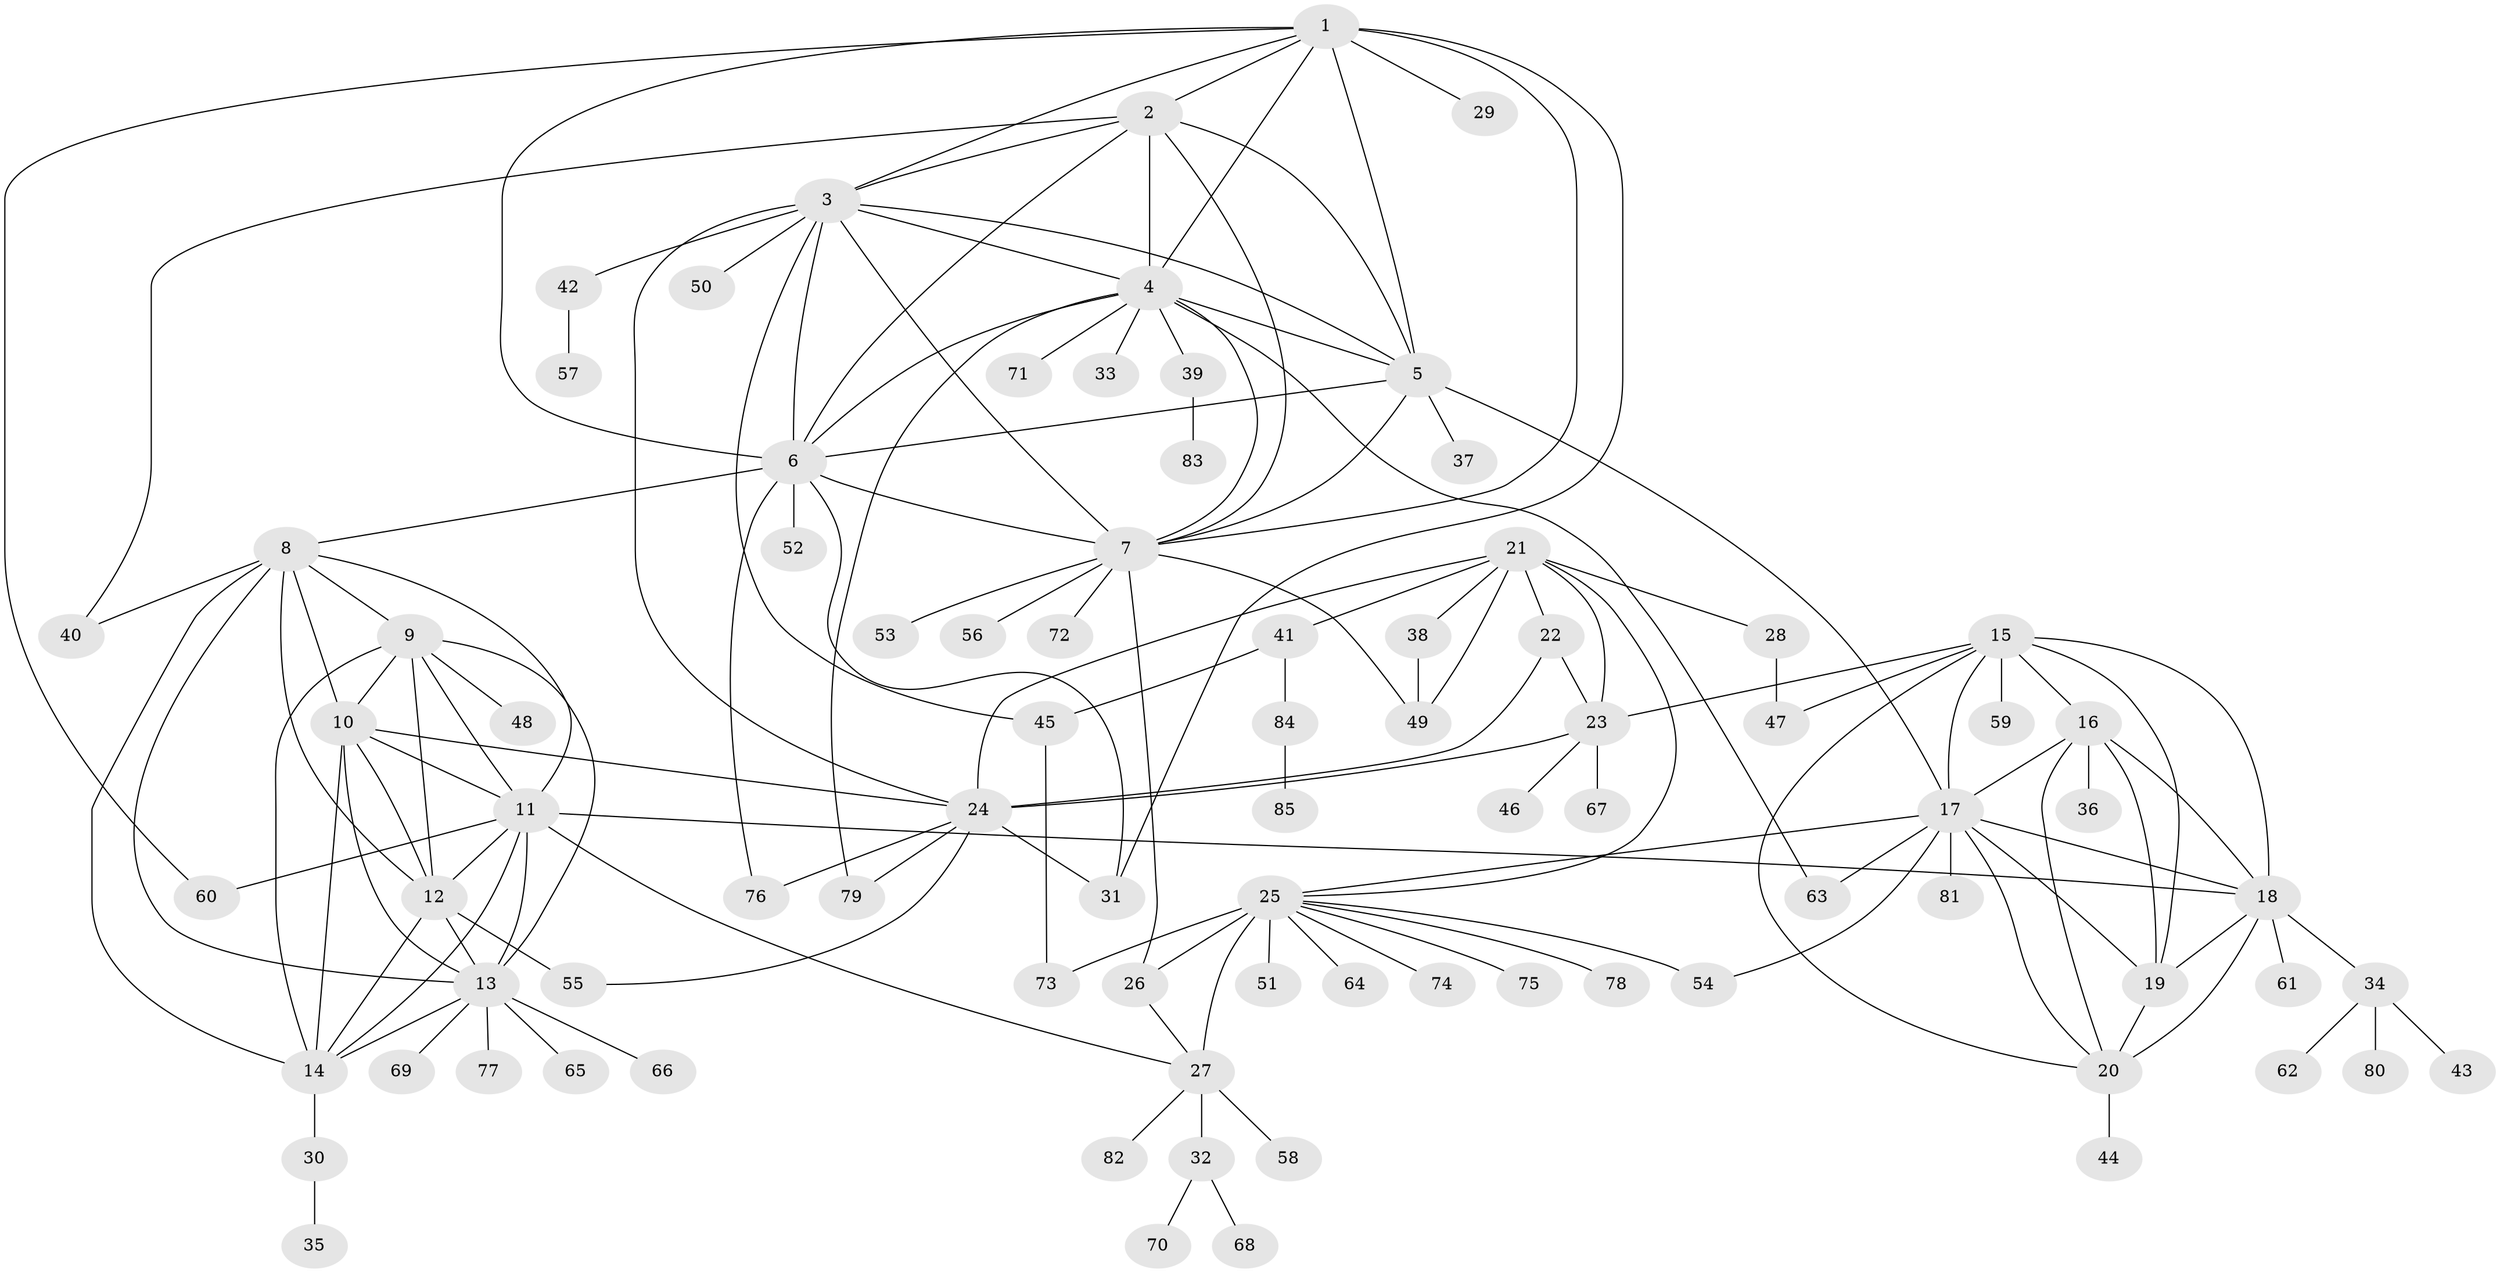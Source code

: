 // original degree distribution, {10: 0.03546099290780142, 8: 0.07801418439716312, 11: 0.028368794326241134, 12: 0.03546099290780142, 9: 0.03546099290780142, 7: 0.02127659574468085, 6: 0.0070921985815602835, 13: 0.0070921985815602835, 1: 0.5673758865248227, 2: 0.12056737588652482, 3: 0.04964539007092199, 4: 0.014184397163120567}
// Generated by graph-tools (version 1.1) at 2025/52/03/04/25 22:52:20]
// undirected, 85 vertices, 148 edges
graph export_dot {
  node [color=gray90,style=filled];
  1;
  2;
  3;
  4;
  5;
  6;
  7;
  8;
  9;
  10;
  11;
  12;
  13;
  14;
  15;
  16;
  17;
  18;
  19;
  20;
  21;
  22;
  23;
  24;
  25;
  26;
  27;
  28;
  29;
  30;
  31;
  32;
  33;
  34;
  35;
  36;
  37;
  38;
  39;
  40;
  41;
  42;
  43;
  44;
  45;
  46;
  47;
  48;
  49;
  50;
  51;
  52;
  53;
  54;
  55;
  56;
  57;
  58;
  59;
  60;
  61;
  62;
  63;
  64;
  65;
  66;
  67;
  68;
  69;
  70;
  71;
  72;
  73;
  74;
  75;
  76;
  77;
  78;
  79;
  80;
  81;
  82;
  83;
  84;
  85;
  1 -- 2 [weight=1.0];
  1 -- 3 [weight=1.0];
  1 -- 4 [weight=1.0];
  1 -- 5 [weight=1.0];
  1 -- 6 [weight=1.0];
  1 -- 7 [weight=1.0];
  1 -- 29 [weight=1.0];
  1 -- 31 [weight=1.0];
  1 -- 60 [weight=1.0];
  2 -- 3 [weight=1.0];
  2 -- 4 [weight=1.0];
  2 -- 5 [weight=1.0];
  2 -- 6 [weight=1.0];
  2 -- 7 [weight=1.0];
  2 -- 40 [weight=1.0];
  3 -- 4 [weight=1.0];
  3 -- 5 [weight=1.0];
  3 -- 6 [weight=1.0];
  3 -- 7 [weight=1.0];
  3 -- 24 [weight=1.0];
  3 -- 42 [weight=1.0];
  3 -- 45 [weight=1.0];
  3 -- 50 [weight=1.0];
  4 -- 5 [weight=1.0];
  4 -- 6 [weight=1.0];
  4 -- 7 [weight=1.0];
  4 -- 33 [weight=1.0];
  4 -- 39 [weight=1.0];
  4 -- 63 [weight=1.0];
  4 -- 71 [weight=1.0];
  4 -- 79 [weight=1.0];
  5 -- 6 [weight=1.0];
  5 -- 7 [weight=1.0];
  5 -- 17 [weight=1.0];
  5 -- 37 [weight=1.0];
  6 -- 7 [weight=1.0];
  6 -- 8 [weight=1.0];
  6 -- 31 [weight=1.0];
  6 -- 52 [weight=1.0];
  6 -- 76 [weight=1.0];
  7 -- 26 [weight=1.0];
  7 -- 49 [weight=1.0];
  7 -- 53 [weight=1.0];
  7 -- 56 [weight=1.0];
  7 -- 72 [weight=1.0];
  8 -- 9 [weight=1.0];
  8 -- 10 [weight=1.0];
  8 -- 11 [weight=1.0];
  8 -- 12 [weight=1.0];
  8 -- 13 [weight=1.0];
  8 -- 14 [weight=1.0];
  8 -- 40 [weight=1.0];
  9 -- 10 [weight=1.0];
  9 -- 11 [weight=1.0];
  9 -- 12 [weight=1.0];
  9 -- 13 [weight=1.0];
  9 -- 14 [weight=1.0];
  9 -- 48 [weight=1.0];
  10 -- 11 [weight=1.0];
  10 -- 12 [weight=1.0];
  10 -- 13 [weight=1.0];
  10 -- 14 [weight=1.0];
  10 -- 24 [weight=1.0];
  11 -- 12 [weight=1.0];
  11 -- 13 [weight=1.0];
  11 -- 14 [weight=1.0];
  11 -- 18 [weight=1.0];
  11 -- 27 [weight=1.0];
  11 -- 60 [weight=1.0];
  12 -- 13 [weight=1.0];
  12 -- 14 [weight=1.0];
  12 -- 55 [weight=1.0];
  13 -- 14 [weight=1.0];
  13 -- 65 [weight=1.0];
  13 -- 66 [weight=1.0];
  13 -- 69 [weight=1.0];
  13 -- 77 [weight=1.0];
  14 -- 30 [weight=1.0];
  15 -- 16 [weight=1.0];
  15 -- 17 [weight=1.0];
  15 -- 18 [weight=2.0];
  15 -- 19 [weight=1.0];
  15 -- 20 [weight=1.0];
  15 -- 23 [weight=1.0];
  15 -- 47 [weight=1.0];
  15 -- 59 [weight=1.0];
  16 -- 17 [weight=1.0];
  16 -- 18 [weight=2.0];
  16 -- 19 [weight=1.0];
  16 -- 20 [weight=1.0];
  16 -- 36 [weight=5.0];
  17 -- 18 [weight=2.0];
  17 -- 19 [weight=1.0];
  17 -- 20 [weight=1.0];
  17 -- 25 [weight=1.0];
  17 -- 54 [weight=1.0];
  17 -- 63 [weight=1.0];
  17 -- 81 [weight=1.0];
  18 -- 19 [weight=3.0];
  18 -- 20 [weight=2.0];
  18 -- 34 [weight=1.0];
  18 -- 61 [weight=1.0];
  19 -- 20 [weight=1.0];
  20 -- 44 [weight=1.0];
  21 -- 22 [weight=6.0];
  21 -- 23 [weight=4.0];
  21 -- 24 [weight=4.0];
  21 -- 25 [weight=1.0];
  21 -- 28 [weight=1.0];
  21 -- 38 [weight=6.0];
  21 -- 41 [weight=1.0];
  21 -- 49 [weight=1.0];
  22 -- 23 [weight=1.0];
  22 -- 24 [weight=1.0];
  23 -- 24 [weight=1.0];
  23 -- 46 [weight=1.0];
  23 -- 67 [weight=1.0];
  24 -- 31 [weight=1.0];
  24 -- 55 [weight=1.0];
  24 -- 76 [weight=1.0];
  24 -- 79 [weight=1.0];
  25 -- 26 [weight=5.0];
  25 -- 27 [weight=5.0];
  25 -- 51 [weight=1.0];
  25 -- 54 [weight=4.0];
  25 -- 64 [weight=2.0];
  25 -- 73 [weight=1.0];
  25 -- 74 [weight=1.0];
  25 -- 75 [weight=1.0];
  25 -- 78 [weight=1.0];
  26 -- 27 [weight=1.0];
  27 -- 32 [weight=1.0];
  27 -- 58 [weight=1.0];
  27 -- 82 [weight=1.0];
  28 -- 47 [weight=1.0];
  30 -- 35 [weight=1.0];
  32 -- 68 [weight=1.0];
  32 -- 70 [weight=1.0];
  34 -- 43 [weight=1.0];
  34 -- 62 [weight=1.0];
  34 -- 80 [weight=1.0];
  38 -- 49 [weight=1.0];
  39 -- 83 [weight=1.0];
  41 -- 45 [weight=1.0];
  41 -- 84 [weight=1.0];
  42 -- 57 [weight=1.0];
  45 -- 73 [weight=1.0];
  84 -- 85 [weight=1.0];
}
